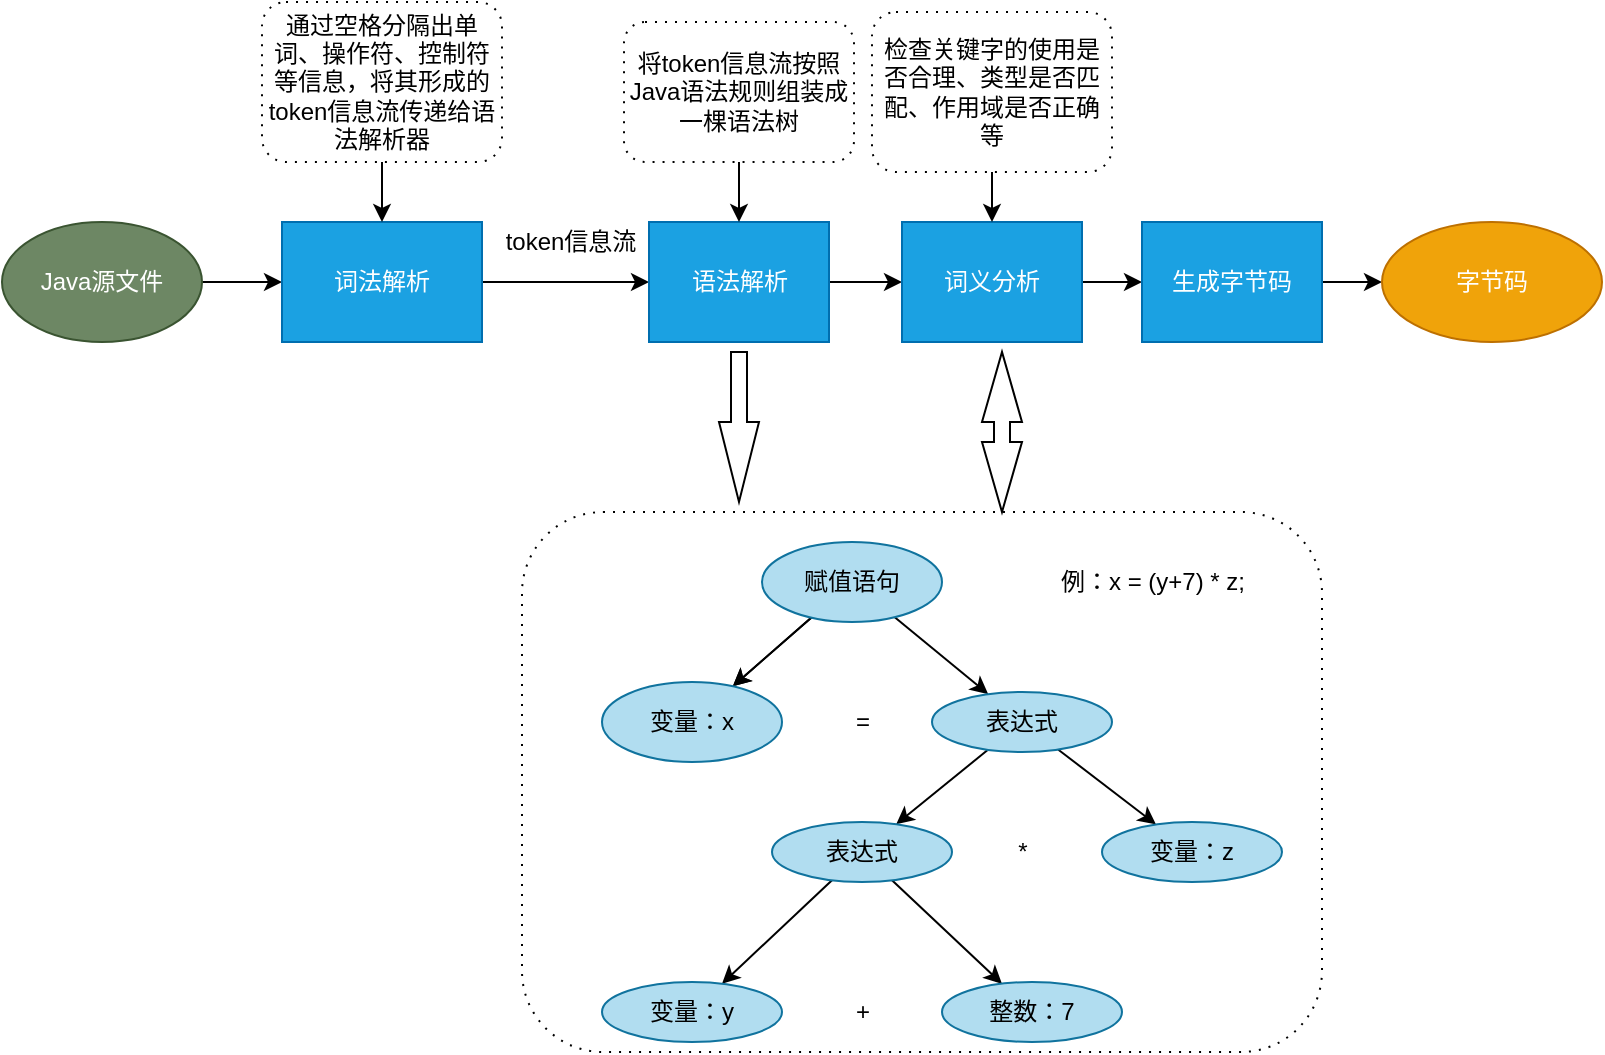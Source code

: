 <mxfile version="14.3.0" type="github"><diagram id="qDQhxTRLFhPiKOZF0xrV" name="Page-1"><mxGraphModel dx="946" dy="580" grid="1" gridSize="10" guides="1" tooltips="1" connect="1" arrows="1" fold="1" page="1" pageScale="1" pageWidth="827" pageHeight="1169" math="0" shadow="0"><root><mxCell id="0"/><mxCell id="1" parent="0"/><mxCell id="fHtLEfgPmOc3jck18Kco-3" value="" style="edgeStyle=orthogonalEdgeStyle;rounded=0;orthogonalLoop=1;jettySize=auto;html=1;" edge="1" parent="1" source="fHtLEfgPmOc3jck18Kco-1" target="fHtLEfgPmOc3jck18Kco-2"><mxGeometry relative="1" as="geometry"/></mxCell><mxCell id="fHtLEfgPmOc3jck18Kco-1" value="Java源文件" style="ellipse;whiteSpace=wrap;html=1;fillColor=#6d8764;strokeColor=#3A5431;fontColor=#ffffff;" vertex="1" parent="1"><mxGeometry x="90" y="150" width="100" height="60" as="geometry"/></mxCell><mxCell id="fHtLEfgPmOc3jck18Kco-5" value="" style="edgeStyle=orthogonalEdgeStyle;rounded=0;orthogonalLoop=1;jettySize=auto;html=1;" edge="1" parent="1" source="fHtLEfgPmOc3jck18Kco-2" target="fHtLEfgPmOc3jck18Kco-4"><mxGeometry relative="1" as="geometry"/></mxCell><mxCell id="fHtLEfgPmOc3jck18Kco-2" value="词法解析" style="whiteSpace=wrap;html=1;fillColor=#1ba1e2;strokeColor=#006EAF;fontColor=#ffffff;" vertex="1" parent="1"><mxGeometry x="230" y="150" width="100" height="60" as="geometry"/></mxCell><mxCell id="fHtLEfgPmOc3jck18Kco-7" value="" style="edgeStyle=orthogonalEdgeStyle;rounded=0;orthogonalLoop=1;jettySize=auto;html=1;" edge="1" parent="1" source="fHtLEfgPmOc3jck18Kco-4" target="fHtLEfgPmOc3jck18Kco-6"><mxGeometry relative="1" as="geometry"/></mxCell><mxCell id="fHtLEfgPmOc3jck18Kco-4" value="语法解析" style="whiteSpace=wrap;html=1;fillColor=#1ba1e2;strokeColor=#006EAF;fontColor=#ffffff;" vertex="1" parent="1"><mxGeometry x="413.5" y="150" width="90" height="60" as="geometry"/></mxCell><mxCell id="fHtLEfgPmOc3jck18Kco-9" value="" style="edgeStyle=orthogonalEdgeStyle;rounded=0;orthogonalLoop=1;jettySize=auto;html=1;" edge="1" parent="1" source="fHtLEfgPmOc3jck18Kco-6" target="fHtLEfgPmOc3jck18Kco-8"><mxGeometry relative="1" as="geometry"/></mxCell><mxCell id="fHtLEfgPmOc3jck18Kco-6" value="词义分析" style="whiteSpace=wrap;html=1;fillColor=#1ba1e2;strokeColor=#006EAF;fontColor=#ffffff;" vertex="1" parent="1"><mxGeometry x="540" y="150" width="90" height="60" as="geometry"/></mxCell><mxCell id="fHtLEfgPmOc3jck18Kco-11" value="" style="edgeStyle=orthogonalEdgeStyle;rounded=0;orthogonalLoop=1;jettySize=auto;html=1;" edge="1" parent="1" source="fHtLEfgPmOc3jck18Kco-8" target="fHtLEfgPmOc3jck18Kco-12"><mxGeometry relative="1" as="geometry"><mxPoint x="900" y="180" as="targetPoint"/></mxGeometry></mxCell><mxCell id="fHtLEfgPmOc3jck18Kco-8" value="生成字节码" style="whiteSpace=wrap;html=1;fillColor=#1ba1e2;strokeColor=#006EAF;fontColor=#ffffff;" vertex="1" parent="1"><mxGeometry x="660" y="150" width="90" height="60" as="geometry"/></mxCell><mxCell id="fHtLEfgPmOc3jck18Kco-12" value="字节码" style="ellipse;whiteSpace=wrap;html=1;fillColor=#f0a30a;strokeColor=#BD7000;fontColor=#ffffff;" vertex="1" parent="1"><mxGeometry x="780" y="150" width="110" height="60" as="geometry"/></mxCell><mxCell id="fHtLEfgPmOc3jck18Kco-13" value="token信息流" style="text;html=1;align=center;verticalAlign=middle;resizable=0;points=[];autosize=1;" vertex="1" parent="1"><mxGeometry x="334" y="150" width="80" height="20" as="geometry"/></mxCell><mxCell id="fHtLEfgPmOc3jck18Kco-21" value="" style="edgeStyle=orthogonalEdgeStyle;rounded=0;orthogonalLoop=1;jettySize=auto;html=1;" edge="1" parent="1" source="fHtLEfgPmOc3jck18Kco-20" target="fHtLEfgPmOc3jck18Kco-2"><mxGeometry relative="1" as="geometry"/></mxCell><mxCell id="fHtLEfgPmOc3jck18Kco-20" value="通过空格分隔出单词、操作符、控制符等信息，将其形成的token信息流传递给语法解析器" style="shape=ext;rounded=1;html=1;whiteSpace=wrap;dashed=1;dashPattern=1 4;" vertex="1" parent="1"><mxGeometry x="220" y="40" width="120" height="80" as="geometry"/></mxCell><mxCell id="fHtLEfgPmOc3jck18Kco-22" value="" style="shape=ext;rounded=1;html=1;whiteSpace=wrap;dashed=1;dashPattern=1 4;" vertex="1" parent="1"><mxGeometry x="350" y="295" width="400" height="270" as="geometry"/></mxCell><mxCell id="fHtLEfgPmOc3jck18Kco-33" value="" style="rounded=0;orthogonalLoop=1;jettySize=auto;html=1;" edge="1" parent="1" source="fHtLEfgPmOc3jck18Kco-23" target="fHtLEfgPmOc3jck18Kco-32"><mxGeometry relative="1" as="geometry"/></mxCell><mxCell id="fHtLEfgPmOc3jck18Kco-34" value="" style="edgeStyle=none;rounded=0;orthogonalLoop=1;jettySize=auto;html=1;" edge="1" parent="1" source="fHtLEfgPmOc3jck18Kco-23" target="fHtLEfgPmOc3jck18Kco-32"><mxGeometry relative="1" as="geometry"/></mxCell><mxCell id="fHtLEfgPmOc3jck18Kco-36" value="" style="edgeStyle=none;rounded=0;orthogonalLoop=1;jettySize=auto;html=1;" edge="1" parent="1" source="fHtLEfgPmOc3jck18Kco-23" target="fHtLEfgPmOc3jck18Kco-35"><mxGeometry relative="1" as="geometry"/></mxCell><mxCell id="fHtLEfgPmOc3jck18Kco-23" value="赋值语句" style="ellipse;whiteSpace=wrap;html=1;fillColor=#b1ddf0;strokeColor=#10739e;" vertex="1" parent="1"><mxGeometry x="470" y="310" width="90" height="40" as="geometry"/></mxCell><mxCell id="fHtLEfgPmOc3jck18Kco-30" value="" style="edgeStyle=orthogonalEdgeStyle;rounded=0;orthogonalLoop=1;jettySize=auto;html=1;entryX=0.5;entryY=0;entryDx=0;entryDy=0;" edge="1" parent="1" source="fHtLEfgPmOc3jck18Kco-25" target="fHtLEfgPmOc3jck18Kco-4"><mxGeometry relative="1" as="geometry"/></mxCell><mxCell id="fHtLEfgPmOc3jck18Kco-25" value="将token信息流按照Java语法规则组装成一棵语法树" style="shape=ext;rounded=1;html=1;whiteSpace=wrap;dashed=1;dashPattern=1 4;" vertex="1" parent="1"><mxGeometry x="401" y="50" width="115" height="70" as="geometry"/></mxCell><mxCell id="fHtLEfgPmOc3jck18Kco-31" value="" style="edgeStyle=orthogonalEdgeStyle;rounded=0;orthogonalLoop=1;jettySize=auto;html=1;" edge="1" parent="1" source="fHtLEfgPmOc3jck18Kco-26" target="fHtLEfgPmOc3jck18Kco-6"><mxGeometry relative="1" as="geometry"/></mxCell><mxCell id="fHtLEfgPmOc3jck18Kco-26" value="检查关键字的使用是否合理、类型是否匹配、作用域是否正确等" style="shape=ext;rounded=1;html=1;whiteSpace=wrap;dashed=1;dashPattern=1 4;" vertex="1" parent="1"><mxGeometry x="525" y="45" width="120" height="80" as="geometry"/></mxCell><mxCell id="fHtLEfgPmOc3jck18Kco-32" value="变量：x" style="ellipse;whiteSpace=wrap;html=1;fillColor=#b1ddf0;strokeColor=#10739e;" vertex="1" parent="1"><mxGeometry x="390" y="380" width="90" height="40" as="geometry"/></mxCell><mxCell id="fHtLEfgPmOc3jck18Kco-40" value="" style="edgeStyle=none;rounded=0;orthogonalLoop=1;jettySize=auto;html=1;" edge="1" parent="1" source="fHtLEfgPmOc3jck18Kco-35" target="fHtLEfgPmOc3jck18Kco-39"><mxGeometry relative="1" as="geometry"/></mxCell><mxCell id="fHtLEfgPmOc3jck18Kco-42" value="" style="edgeStyle=none;rounded=0;orthogonalLoop=1;jettySize=auto;html=1;" edge="1" parent="1" source="fHtLEfgPmOc3jck18Kco-35" target="fHtLEfgPmOc3jck18Kco-41"><mxGeometry relative="1" as="geometry"/></mxCell><mxCell id="fHtLEfgPmOc3jck18Kco-35" value="表达式" style="ellipse;whiteSpace=wrap;html=1;fillColor=#b1ddf0;strokeColor=#10739e;" vertex="1" parent="1"><mxGeometry x="555" y="385" width="90" height="30" as="geometry"/></mxCell><mxCell id="fHtLEfgPmOc3jck18Kco-37" value="=" style="text;html=1;align=center;verticalAlign=middle;resizable=0;points=[];autosize=1;" vertex="1" parent="1"><mxGeometry x="510" y="390" width="20" height="20" as="geometry"/></mxCell><mxCell id="fHtLEfgPmOc3jck18Kco-44" value="" style="edgeStyle=none;rounded=0;orthogonalLoop=1;jettySize=auto;html=1;" edge="1" parent="1" source="fHtLEfgPmOc3jck18Kco-39" target="fHtLEfgPmOc3jck18Kco-43"><mxGeometry relative="1" as="geometry"/></mxCell><mxCell id="fHtLEfgPmOc3jck18Kco-46" value="" style="edgeStyle=none;rounded=0;orthogonalLoop=1;jettySize=auto;html=1;" edge="1" parent="1" source="fHtLEfgPmOc3jck18Kco-39" target="fHtLEfgPmOc3jck18Kco-45"><mxGeometry relative="1" as="geometry"/></mxCell><mxCell id="fHtLEfgPmOc3jck18Kco-39" value="表达式" style="ellipse;whiteSpace=wrap;html=1;fillColor=#b1ddf0;strokeColor=#10739e;" vertex="1" parent="1"><mxGeometry x="475" y="450" width="90" height="30" as="geometry"/></mxCell><mxCell id="fHtLEfgPmOc3jck18Kco-41" value="变量：z" style="ellipse;whiteSpace=wrap;html=1;fillColor=#b1ddf0;strokeColor=#10739e;" vertex="1" parent="1"><mxGeometry x="640" y="450" width="90" height="30" as="geometry"/></mxCell><mxCell id="fHtLEfgPmOc3jck18Kco-43" value="变量：y" style="ellipse;whiteSpace=wrap;html=1;fillColor=#b1ddf0;strokeColor=#10739e;" vertex="1" parent="1"><mxGeometry x="390" y="530" width="90" height="30" as="geometry"/></mxCell><mxCell id="fHtLEfgPmOc3jck18Kco-45" value="整数：7" style="ellipse;whiteSpace=wrap;html=1;fillColor=#b1ddf0;strokeColor=#10739e;" vertex="1" parent="1"><mxGeometry x="560" y="530" width="90" height="30" as="geometry"/></mxCell><mxCell id="fHtLEfgPmOc3jck18Kco-47" value="*" style="text;html=1;align=center;verticalAlign=middle;resizable=0;points=[];autosize=1;" vertex="1" parent="1"><mxGeometry x="590" y="455" width="20" height="20" as="geometry"/></mxCell><mxCell id="fHtLEfgPmOc3jck18Kco-48" value="+" style="text;html=1;align=center;verticalAlign=middle;resizable=0;points=[];autosize=1;" vertex="1" parent="1"><mxGeometry x="510" y="535" width="20" height="20" as="geometry"/></mxCell><mxCell id="fHtLEfgPmOc3jck18Kco-49" value="例：x = (y+7) * z;" style="text;html=1;align=center;verticalAlign=middle;resizable=0;points=[];autosize=1;" vertex="1" parent="1"><mxGeometry x="610" y="320" width="110" height="20" as="geometry"/></mxCell><mxCell id="fHtLEfgPmOc3jck18Kco-50" value="" style="html=1;shadow=0;dashed=0;align=center;verticalAlign=middle;shape=mxgraph.arrows2.twoWayArrow;dy=0.6;dx=35;direction=south;" vertex="1" parent="1"><mxGeometry x="580" y="215" width="20" height="80" as="geometry"/></mxCell><mxCell id="fHtLEfgPmOc3jck18Kco-51" value="" style="html=1;shadow=0;dashed=0;align=center;verticalAlign=middle;shape=mxgraph.arrows2.arrow;dy=0.6;dx=40;direction=south;notch=0;" vertex="1" parent="1"><mxGeometry x="448.5" y="215" width="20" height="75" as="geometry"/></mxCell></root></mxGraphModel></diagram></mxfile>